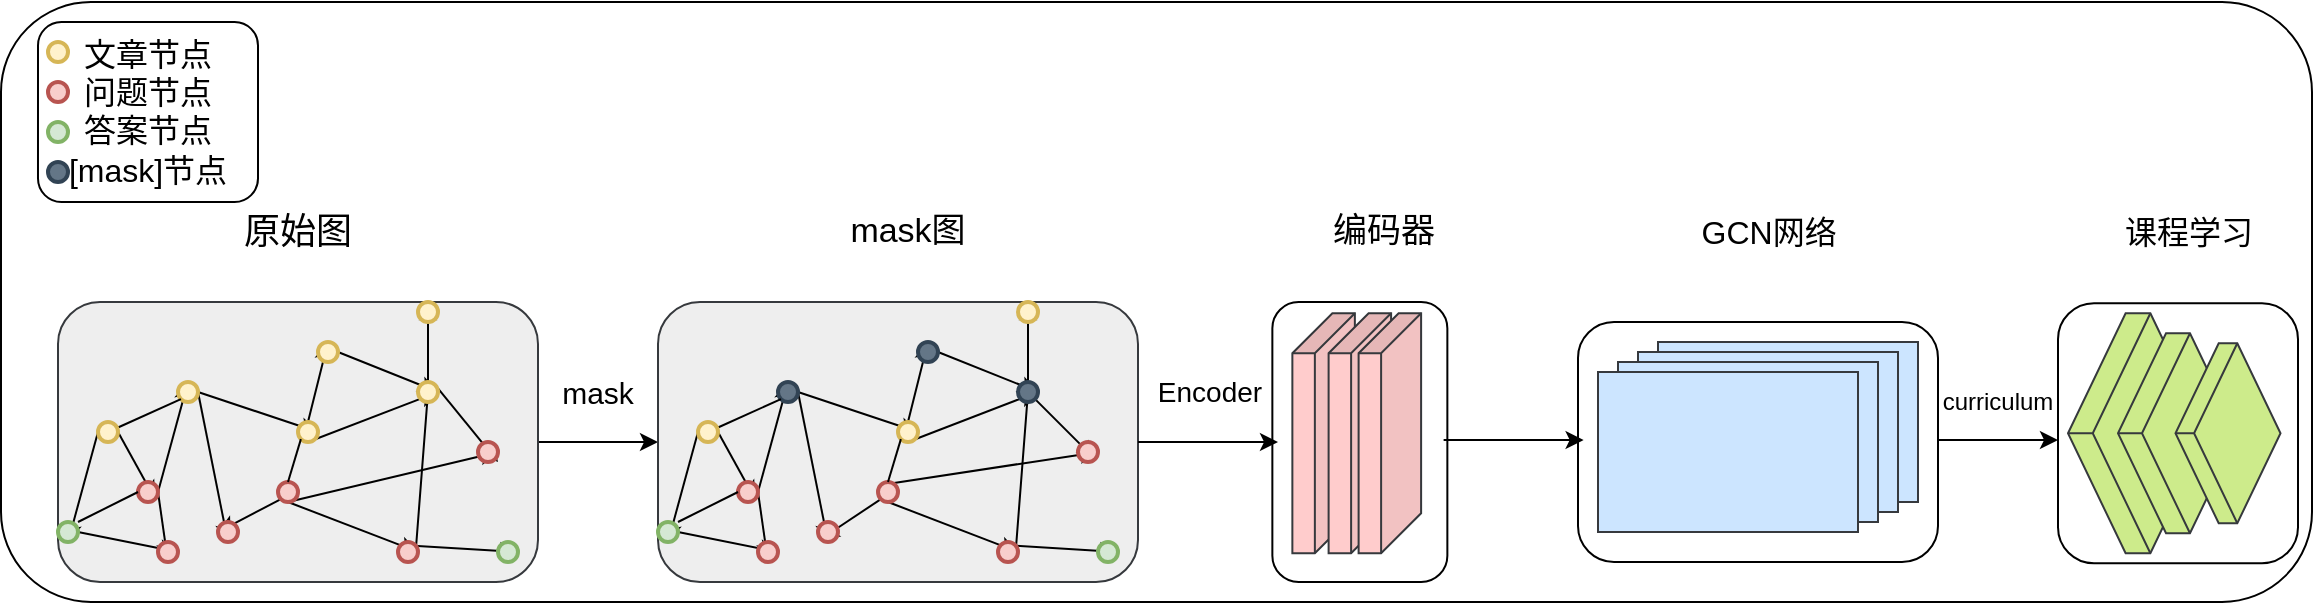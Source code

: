<mxfile version="21.7.5" type="github" pages="2">
  <diagram name="第 1 页" id="wDbDpStmYLckKzjeNHgZ">
    <mxGraphModel dx="3243" dy="1142" grid="1" gridSize="10" guides="1" tooltips="1" connect="1" arrows="0" fold="1" page="1" pageScale="1" pageWidth="1169" pageHeight="1654" math="0" shadow="0">
      <root>
        <mxCell id="0" />
        <mxCell id="1" parent="0" />
        <mxCell id="QLunBVYsiLDQPXoblvPr-1" value="" style="rounded=1;whiteSpace=wrap;html=1;" parent="1" vertex="1">
          <mxGeometry x="-1165.5" y="40" width="1155.5" height="300" as="geometry" />
        </mxCell>
        <mxCell id="9A0n83xCOpQtDjJIcSjp-182" value="" style="rounded=1;whiteSpace=wrap;html=1;" parent="1" vertex="1">
          <mxGeometry x="-137" y="190.63" width="120" height="130" as="geometry" />
        </mxCell>
        <mxCell id="9A0n83xCOpQtDjJIcSjp-173" value="" style="rounded=1;whiteSpace=wrap;html=1;" parent="1" vertex="1">
          <mxGeometry x="-377" y="200" width="180" height="120" as="geometry" />
        </mxCell>
        <mxCell id="9A0n83xCOpQtDjJIcSjp-152" value="" style="rounded=1;whiteSpace=wrap;html=1;" parent="1" vertex="1">
          <mxGeometry x="-529.82" y="190" width="87.5" height="140" as="geometry" />
        </mxCell>
        <mxCell id="9A0n83xCOpQtDjJIcSjp-109" style="edgeStyle=none;rounded=0;orthogonalLoop=1;jettySize=auto;html=1;exitX=1;exitY=0.5;exitDx=0;exitDy=0;entryX=0;entryY=0.5;entryDx=0;entryDy=0;" parent="1" source="9A0n83xCOpQtDjJIcSjp-106" target="9A0n83xCOpQtDjJIcSjp-110" edge="1">
          <mxGeometry relative="1" as="geometry">
            <mxPoint x="-847" y="256" as="targetPoint" />
            <mxPoint x="-887" y="256" as="sourcePoint" />
          </mxGeometry>
        </mxCell>
        <mxCell id="9A0n83xCOpQtDjJIcSjp-106" value="" style="rounded=1;whiteSpace=wrap;html=1;fillColor=#eeeeee;strokeColor=#36393d;" parent="1" vertex="1">
          <mxGeometry x="-1137" y="190" width="240" height="140" as="geometry" />
        </mxCell>
        <mxCell id="9A0n83xCOpQtDjJIcSjp-24" value="&lt;font style=&quot;font-size: 16px;&quot;&gt;文章节点&lt;br&gt;问题节点&lt;br&gt;答案节点&lt;br&gt;[mask]节点&lt;br&gt;&lt;br&gt;&lt;/font&gt;" style="rounded=1;whiteSpace=wrap;html=1;arcSize=13;verticalAlign=top;align=center;" parent="1" vertex="1">
          <mxGeometry x="-1147" y="50" width="110" height="90" as="geometry" />
        </mxCell>
        <mxCell id="9A0n83xCOpQtDjJIcSjp-25" style="edgeStyle=none;rounded=0;orthogonalLoop=1;jettySize=auto;html=1;exitX=1;exitY=0.5;exitDx=0;exitDy=0;exitPerimeter=0;entryX=0.855;entryY=0.855;entryDx=0;entryDy=0;entryPerimeter=0;spacingRight=0;" parent="1" source="9A0n83xCOpQtDjJIcSjp-1" target="9A0n83xCOpQtDjJIcSjp-2" edge="1">
          <mxGeometry relative="1" as="geometry" />
        </mxCell>
        <mxCell id="9A0n83xCOpQtDjJIcSjp-41" style="edgeStyle=none;rounded=0;orthogonalLoop=1;jettySize=auto;html=1;exitX=0;exitY=0.5;exitDx=0;exitDy=0;exitPerimeter=0;entryX=0.5;entryY=1;entryDx=0;entryDy=0;entryPerimeter=0;spacingRight=0;" parent="1" source="9A0n83xCOpQtDjJIcSjp-1" target="9A0n83xCOpQtDjJIcSjp-3" edge="1">
          <mxGeometry relative="1" as="geometry" />
        </mxCell>
        <mxCell id="9A0n83xCOpQtDjJIcSjp-42" style="edgeStyle=none;rounded=0;orthogonalLoop=1;jettySize=auto;html=1;exitX=1;exitY=0.5;exitDx=0;exitDy=0;exitPerimeter=0;entryX=0.5;entryY=1;entryDx=0;entryDy=0;entryPerimeter=0;spacingRight=0;" parent="1" source="9A0n83xCOpQtDjJIcSjp-2" target="9A0n83xCOpQtDjJIcSjp-8" edge="1">
          <mxGeometry relative="1" as="geometry" />
        </mxCell>
        <mxCell id="9A0n83xCOpQtDjJIcSjp-99" style="edgeStyle=none;rounded=0;orthogonalLoop=1;jettySize=auto;html=1;exitX=1;exitY=0.5;exitDx=0;exitDy=0;exitPerimeter=0;entryX=0.5;entryY=0;entryDx=0;entryDy=0;entryPerimeter=0;" parent="1" source="9A0n83xCOpQtDjJIcSjp-2" target="9A0n83xCOpQtDjJIcSjp-4" edge="1">
          <mxGeometry relative="1" as="geometry" />
        </mxCell>
        <mxCell id="9A0n83xCOpQtDjJIcSjp-2" value="" style="strokeWidth=2;html=1;shape=mxgraph.flowchart.start_2;whiteSpace=wrap;spacingRight=0;fillColor=#f8cecc;strokeColor=#b85450;" parent="1" vertex="1">
          <mxGeometry x="-1097" y="280" width="10" height="10" as="geometry" />
        </mxCell>
        <mxCell id="9A0n83xCOpQtDjJIcSjp-31" style="edgeStyle=none;rounded=0;orthogonalLoop=1;jettySize=auto;html=1;exitX=1;exitY=0.5;exitDx=0;exitDy=0;exitPerimeter=0;entryX=1;entryY=0.5;entryDx=0;entryDy=0;entryPerimeter=0;spacingRight=0;" parent="1" source="9A0n83xCOpQtDjJIcSjp-3" target="9A0n83xCOpQtDjJIcSjp-8" edge="1">
          <mxGeometry relative="1" as="geometry" />
        </mxCell>
        <mxCell id="9A0n83xCOpQtDjJIcSjp-3" value="" style="strokeWidth=2;html=1;shape=mxgraph.flowchart.start_2;whiteSpace=wrap;spacingRight=0;fillColor=#d5e8d4;strokeColor=#82b366;" parent="1" vertex="1">
          <mxGeometry x="-1137" y="300" width="10" height="10" as="geometry" />
        </mxCell>
        <mxCell id="9A0n83xCOpQtDjJIcSjp-44" style="edgeStyle=none;rounded=0;orthogonalLoop=1;jettySize=auto;html=1;exitX=1;exitY=0.5;exitDx=0;exitDy=0;exitPerimeter=0;entryX=1;entryY=0.5;entryDx=0;entryDy=0;entryPerimeter=0;" parent="1" source="9A0n83xCOpQtDjJIcSjp-4" target="9A0n83xCOpQtDjJIcSjp-6" edge="1">
          <mxGeometry relative="1" as="geometry" />
        </mxCell>
        <mxCell id="9A0n83xCOpQtDjJIcSjp-101" style="edgeStyle=none;rounded=0;orthogonalLoop=1;jettySize=auto;html=1;exitX=1;exitY=0.5;exitDx=0;exitDy=0;exitPerimeter=0;entryX=0.5;entryY=1;entryDx=0;entryDy=0;entryPerimeter=0;" parent="1" source="9A0n83xCOpQtDjJIcSjp-4" target="9A0n83xCOpQtDjJIcSjp-100" edge="1">
          <mxGeometry relative="1" as="geometry">
            <mxPoint x="-1052" y="305" as="targetPoint" />
          </mxGeometry>
        </mxCell>
        <mxCell id="9A0n83xCOpQtDjJIcSjp-4" value="" style="strokeWidth=2;html=1;shape=mxgraph.flowchart.start_2;whiteSpace=wrap;spacingRight=0;fillColor=#fff2cc;strokeColor=#d6b656;" parent="1" vertex="1">
          <mxGeometry x="-1077" y="230" width="10" height="10" as="geometry" />
        </mxCell>
        <mxCell id="9A0n83xCOpQtDjJIcSjp-51" style="edgeStyle=none;rounded=0;orthogonalLoop=1;jettySize=auto;html=1;exitX=0.5;exitY=1;exitDx=0;exitDy=0;exitPerimeter=0;entryX=1;entryY=0.5;entryDx=0;entryDy=0;entryPerimeter=0;" parent="1" source="9A0n83xCOpQtDjJIcSjp-5" target="9A0n83xCOpQtDjJIcSjp-46" edge="1">
          <mxGeometry relative="1" as="geometry" />
        </mxCell>
        <mxCell id="9A0n83xCOpQtDjJIcSjp-102" style="edgeStyle=none;rounded=0;orthogonalLoop=1;jettySize=auto;html=1;exitX=0.145;exitY=0.855;exitDx=0;exitDy=0;exitPerimeter=0;entryX=0;entryY=0.5;entryDx=0;entryDy=0;entryPerimeter=0;" parent="1" source="9A0n83xCOpQtDjJIcSjp-5" target="9A0n83xCOpQtDjJIcSjp-100" edge="1">
          <mxGeometry relative="1" as="geometry">
            <mxPoint x="-1052" y="310" as="targetPoint" />
          </mxGeometry>
        </mxCell>
        <mxCell id="9A0n83xCOpQtDjJIcSjp-108" style="edgeStyle=none;rounded=0;orthogonalLoop=1;jettySize=auto;html=1;exitX=0.5;exitY=1;exitDx=0;exitDy=0;exitPerimeter=0;" parent="1" source="9A0n83xCOpQtDjJIcSjp-5" edge="1">
          <mxGeometry relative="1" as="geometry">
            <mxPoint x="-917" y="265" as="targetPoint" />
          </mxGeometry>
        </mxCell>
        <mxCell id="9A0n83xCOpQtDjJIcSjp-5" value="" style="strokeWidth=2;html=1;shape=mxgraph.flowchart.start_2;whiteSpace=wrap;fillColor=#f8cecc;strokeColor=#b85450;" parent="1" vertex="1">
          <mxGeometry x="-1027" y="280" width="10" height="10" as="geometry" />
        </mxCell>
        <mxCell id="9A0n83xCOpQtDjJIcSjp-40" style="edgeStyle=none;rounded=0;orthogonalLoop=1;jettySize=auto;html=1;exitX=0.5;exitY=0;exitDx=0;exitDy=0;exitPerimeter=0;entryX=0.5;entryY=0;entryDx=0;entryDy=0;entryPerimeter=0;" parent="1" source="9A0n83xCOpQtDjJIcSjp-6" target="9A0n83xCOpQtDjJIcSjp-7" edge="1">
          <mxGeometry relative="1" as="geometry" />
        </mxCell>
        <mxCell id="9A0n83xCOpQtDjJIcSjp-54" style="edgeStyle=none;rounded=0;orthogonalLoop=1;jettySize=auto;html=1;exitX=0.5;exitY=1;exitDx=0;exitDy=0;exitPerimeter=0;entryX=1;entryY=0.5;entryDx=0;entryDy=0;entryPerimeter=0;" parent="1" source="9A0n83xCOpQtDjJIcSjp-6" target="9A0n83xCOpQtDjJIcSjp-47" edge="1">
          <mxGeometry relative="1" as="geometry" />
        </mxCell>
        <mxCell id="9A0n83xCOpQtDjJIcSjp-6" value="" style="strokeWidth=2;html=1;shape=mxgraph.flowchart.start_2;whiteSpace=wrap;fillColor=#fff2cc;strokeColor=#d6b656;" parent="1" vertex="1">
          <mxGeometry x="-1017" y="250" width="10" height="10" as="geometry" />
        </mxCell>
        <mxCell id="9A0n83xCOpQtDjJIcSjp-52" style="edgeStyle=none;rounded=0;orthogonalLoop=1;jettySize=auto;html=1;exitX=1;exitY=0.5;exitDx=0;exitDy=0;exitPerimeter=0;entryX=1;entryY=0.5;entryDx=0;entryDy=0;entryPerimeter=0;" parent="1" source="9A0n83xCOpQtDjJIcSjp-7" target="9A0n83xCOpQtDjJIcSjp-47" edge="1">
          <mxGeometry relative="1" as="geometry" />
        </mxCell>
        <mxCell id="9A0n83xCOpQtDjJIcSjp-7" value="" style="strokeWidth=2;html=1;shape=mxgraph.flowchart.start_2;whiteSpace=wrap;fillColor=#fff2cc;strokeColor=#d6b656;" parent="1" vertex="1">
          <mxGeometry x="-1007" y="210" width="10" height="10" as="geometry" />
        </mxCell>
        <mxCell id="9A0n83xCOpQtDjJIcSjp-8" value="" style="strokeWidth=2;html=1;shape=mxgraph.flowchart.start_2;whiteSpace=wrap;spacingRight=0;fillColor=#f8cecc;strokeColor=#b85450;" parent="1" vertex="1">
          <mxGeometry x="-1087" y="310" width="10" height="10" as="geometry" />
        </mxCell>
        <mxCell id="9A0n83xCOpQtDjJIcSjp-22" value="" style="endArrow=none;html=1;rounded=0;entryX=0.145;entryY=0.855;entryDx=0;entryDy=0;entryPerimeter=0;spacingRight=0;" parent="1" source="9A0n83xCOpQtDjJIcSjp-1" target="9A0n83xCOpQtDjJIcSjp-4" edge="1">
          <mxGeometry width="50" height="50" relative="1" as="geometry">
            <mxPoint x="-1127" y="260" as="sourcePoint" />
            <mxPoint x="-1077" y="210" as="targetPoint" />
          </mxGeometry>
        </mxCell>
        <mxCell id="9A0n83xCOpQtDjJIcSjp-28" value="" style="endArrow=none;html=1;rounded=0;entryX=0;entryY=0.5;entryDx=0;entryDy=0;entryPerimeter=0;spacingRight=0;" parent="1" target="9A0n83xCOpQtDjJIcSjp-2" edge="1">
          <mxGeometry width="50" height="50" relative="1" as="geometry">
            <mxPoint x="-1127" y="300" as="sourcePoint" />
            <mxPoint x="-1087" y="260" as="targetPoint" />
          </mxGeometry>
        </mxCell>
        <mxCell id="9A0n83xCOpQtDjJIcSjp-29" value="" style="endArrow=none;html=1;rounded=0;entryX=0.145;entryY=0.855;entryDx=0;entryDy=0;entryPerimeter=0;exitX=0.5;exitY=0;exitDx=0;exitDy=0;exitPerimeter=0;" parent="1" source="9A0n83xCOpQtDjJIcSjp-5" target="9A0n83xCOpQtDjJIcSjp-6" edge="1">
          <mxGeometry width="50" height="50" relative="1" as="geometry">
            <mxPoint x="-1083" y="320" as="sourcePoint" />
            <mxPoint x="-1027" y="259" as="targetPoint" />
            <Array as="points">
              <mxPoint x="-1022" y="280" />
            </Array>
          </mxGeometry>
        </mxCell>
        <mxCell id="9A0n83xCOpQtDjJIcSjp-55" style="edgeStyle=none;rounded=0;orthogonalLoop=1;jettySize=auto;html=1;exitX=0.855;exitY=0.855;exitDx=0;exitDy=0;exitPerimeter=0;entryX=0.855;entryY=0.145;entryDx=0;entryDy=0;entryPerimeter=0;" parent="1" source="9A0n83xCOpQtDjJIcSjp-46" target="9A0n83xCOpQtDjJIcSjp-47" edge="1">
          <mxGeometry relative="1" as="geometry">
            <Array as="points">
              <mxPoint x="-952" y="235" />
            </Array>
          </mxGeometry>
        </mxCell>
        <mxCell id="9A0n83xCOpQtDjJIcSjp-64" style="edgeStyle=none;rounded=0;orthogonalLoop=1;jettySize=auto;html=1;exitX=0.145;exitY=0.145;exitDx=0;exitDy=0;exitPerimeter=0;entryX=1;entryY=0.5;entryDx=0;entryDy=0;entryPerimeter=0;" parent="1" source="9A0n83xCOpQtDjJIcSjp-46" target="9A0n83xCOpQtDjJIcSjp-50" edge="1">
          <mxGeometry relative="1" as="geometry" />
        </mxCell>
        <mxCell id="9A0n83xCOpQtDjJIcSjp-46" value="" style="strokeWidth=2;html=1;shape=mxgraph.flowchart.start_2;whiteSpace=wrap;fillColor=#f8cecc;strokeColor=#b85450;" parent="1" vertex="1">
          <mxGeometry x="-967" y="310" width="10" height="10" as="geometry" />
        </mxCell>
        <mxCell id="9A0n83xCOpQtDjJIcSjp-60" style="edgeStyle=none;rounded=0;orthogonalLoop=1;jettySize=auto;html=1;exitX=0.5;exitY=0;exitDx=0;exitDy=0;exitPerimeter=0;entryX=0.5;entryY=0;entryDx=0;entryDy=0;entryPerimeter=0;" parent="1" source="9A0n83xCOpQtDjJIcSjp-47" target="9A0n83xCOpQtDjJIcSjp-48" edge="1">
          <mxGeometry relative="1" as="geometry" />
        </mxCell>
        <mxCell id="9A0n83xCOpQtDjJIcSjp-65" style="edgeStyle=none;rounded=0;orthogonalLoop=1;jettySize=auto;html=1;exitX=0.855;exitY=0.145;exitDx=0;exitDy=0;exitPerimeter=0;" parent="1" source="9A0n83xCOpQtDjJIcSjp-47" edge="1">
          <mxGeometry relative="1" as="geometry">
            <mxPoint x="-917" y="270" as="targetPoint" />
          </mxGeometry>
        </mxCell>
        <mxCell id="9A0n83xCOpQtDjJIcSjp-47" value="" style="strokeWidth=2;html=1;shape=mxgraph.flowchart.start_2;whiteSpace=wrap;fillColor=#fff2cc;strokeColor=#d6b656;" parent="1" vertex="1">
          <mxGeometry x="-957" y="230" width="10" height="10" as="geometry" />
        </mxCell>
        <mxCell id="9A0n83xCOpQtDjJIcSjp-48" value="" style="strokeWidth=2;html=1;shape=mxgraph.flowchart.start_2;whiteSpace=wrap;fillColor=#fff2cc;strokeColor=#d6b656;" parent="1" vertex="1">
          <mxGeometry x="-957" y="190" width="10" height="10" as="geometry" />
        </mxCell>
        <mxCell id="9A0n83xCOpQtDjJIcSjp-49" value="" style="strokeWidth=2;html=1;shape=mxgraph.flowchart.start_2;whiteSpace=wrap;fillColor=#f8cecc;strokeColor=#b85450;" parent="1" vertex="1">
          <mxGeometry x="-927" y="260" width="10" height="10" as="geometry" />
        </mxCell>
        <mxCell id="9A0n83xCOpQtDjJIcSjp-50" value="" style="strokeWidth=2;html=1;shape=mxgraph.flowchart.start_2;whiteSpace=wrap;fillColor=#d5e8d4;strokeColor=#82b366;" parent="1" vertex="1">
          <mxGeometry x="-917" y="310" width="10" height="10" as="geometry" />
        </mxCell>
        <mxCell id="9A0n83xCOpQtDjJIcSjp-1" value="" style="strokeWidth=2;html=1;shape=mxgraph.flowchart.start_2;whiteSpace=wrap;spacingRight=0;fillColor=#fff2cc;strokeColor=#d6b656;" parent="1" vertex="1">
          <mxGeometry x="-1117" y="250" width="10" height="10" as="geometry" />
        </mxCell>
        <mxCell id="9A0n83xCOpQtDjJIcSjp-100" value="" style="strokeWidth=2;html=1;shape=mxgraph.flowchart.start_2;whiteSpace=wrap;spacingRight=0;fillColor=#f8cecc;strokeColor=#b85450;" parent="1" vertex="1">
          <mxGeometry x="-1057" y="300" width="10" height="10" as="geometry" />
        </mxCell>
        <mxCell id="9A0n83xCOpQtDjJIcSjp-103" value="" style="strokeWidth=2;html=1;shape=mxgraph.flowchart.start_2;whiteSpace=wrap;spacingRight=0;fillColor=#f8cecc;strokeColor=#b85450;" parent="1" vertex="1">
          <mxGeometry x="-1142" y="80" width="10" height="10" as="geometry" />
        </mxCell>
        <mxCell id="9A0n83xCOpQtDjJIcSjp-104" value="" style="strokeWidth=2;html=1;shape=mxgraph.flowchart.start_2;whiteSpace=wrap;spacingRight=0;fillColor=#fff2cc;strokeColor=#d6b656;" parent="1" vertex="1">
          <mxGeometry x="-1142" y="60" width="10" height="10" as="geometry" />
        </mxCell>
        <mxCell id="9A0n83xCOpQtDjJIcSjp-105" value="" style="strokeWidth=2;html=1;shape=mxgraph.flowchart.start_2;whiteSpace=wrap;spacingRight=0;fillColor=#d5e8d4;strokeColor=#82b366;" parent="1" vertex="1">
          <mxGeometry x="-1142" y="100" width="10" height="10" as="geometry" />
        </mxCell>
        <mxCell id="9A0n83xCOpQtDjJIcSjp-110" value="" style="rounded=1;whiteSpace=wrap;html=1;fillColor=#eeeeee;strokeColor=#36393d;" parent="1" vertex="1">
          <mxGeometry x="-837" y="190" width="240" height="140" as="geometry" />
        </mxCell>
        <mxCell id="9A0n83xCOpQtDjJIcSjp-111" style="edgeStyle=none;rounded=0;orthogonalLoop=1;jettySize=auto;html=1;exitX=1;exitY=0.5;exitDx=0;exitDy=0;exitPerimeter=0;entryX=0.855;entryY=0.855;entryDx=0;entryDy=0;entryPerimeter=0;spacingRight=0;" parent="1" source="9A0n83xCOpQtDjJIcSjp-143" target="9A0n83xCOpQtDjJIcSjp-115" edge="1">
          <mxGeometry relative="1" as="geometry" />
        </mxCell>
        <mxCell id="9A0n83xCOpQtDjJIcSjp-112" style="edgeStyle=none;rounded=0;orthogonalLoop=1;jettySize=auto;html=1;exitX=0;exitY=0.5;exitDx=0;exitDy=0;exitPerimeter=0;entryX=0.5;entryY=1;entryDx=0;entryDy=0;entryPerimeter=0;spacingRight=0;" parent="1" source="9A0n83xCOpQtDjJIcSjp-143" target="9A0n83xCOpQtDjJIcSjp-117" edge="1">
          <mxGeometry relative="1" as="geometry" />
        </mxCell>
        <mxCell id="9A0n83xCOpQtDjJIcSjp-113" style="edgeStyle=none;rounded=0;orthogonalLoop=1;jettySize=auto;html=1;exitX=1;exitY=0.5;exitDx=0;exitDy=0;exitPerimeter=0;entryX=0.5;entryY=1;entryDx=0;entryDy=0;entryPerimeter=0;spacingRight=0;" parent="1" source="9A0n83xCOpQtDjJIcSjp-115" target="9A0n83xCOpQtDjJIcSjp-130" edge="1">
          <mxGeometry relative="1" as="geometry" />
        </mxCell>
        <mxCell id="9A0n83xCOpQtDjJIcSjp-114" style="edgeStyle=none;rounded=0;orthogonalLoop=1;jettySize=auto;html=1;exitX=1;exitY=0.5;exitDx=0;exitDy=0;exitPerimeter=0;entryX=0.5;entryY=0;entryDx=0;entryDy=0;entryPerimeter=0;" parent="1" source="9A0n83xCOpQtDjJIcSjp-115" target="9A0n83xCOpQtDjJIcSjp-120" edge="1">
          <mxGeometry relative="1" as="geometry" />
        </mxCell>
        <mxCell id="9A0n83xCOpQtDjJIcSjp-115" value="" style="strokeWidth=2;html=1;shape=mxgraph.flowchart.start_2;whiteSpace=wrap;spacingRight=0;fillColor=#f8cecc;strokeColor=#b85450;" parent="1" vertex="1">
          <mxGeometry x="-797" y="280" width="10" height="10" as="geometry" />
        </mxCell>
        <mxCell id="9A0n83xCOpQtDjJIcSjp-116" style="edgeStyle=none;rounded=0;orthogonalLoop=1;jettySize=auto;html=1;exitX=1;exitY=0.5;exitDx=0;exitDy=0;exitPerimeter=0;entryX=1;entryY=0.5;entryDx=0;entryDy=0;entryPerimeter=0;spacingRight=0;" parent="1" source="9A0n83xCOpQtDjJIcSjp-117" target="9A0n83xCOpQtDjJIcSjp-130" edge="1">
          <mxGeometry relative="1" as="geometry" />
        </mxCell>
        <mxCell id="9A0n83xCOpQtDjJIcSjp-117" value="" style="strokeWidth=2;html=1;shape=mxgraph.flowchart.start_2;whiteSpace=wrap;spacingRight=0;fillColor=#d5e8d4;strokeColor=#82b366;" parent="1" vertex="1">
          <mxGeometry x="-837" y="300" width="10" height="10" as="geometry" />
        </mxCell>
        <mxCell id="9A0n83xCOpQtDjJIcSjp-118" style="edgeStyle=none;rounded=0;orthogonalLoop=1;jettySize=auto;html=1;exitX=1;exitY=0.5;exitDx=0;exitDy=0;exitPerimeter=0;entryX=1;entryY=0.5;entryDx=0;entryDy=0;entryPerimeter=0;" parent="1" source="9A0n83xCOpQtDjJIcSjp-120" target="9A0n83xCOpQtDjJIcSjp-127" edge="1">
          <mxGeometry relative="1" as="geometry" />
        </mxCell>
        <mxCell id="9A0n83xCOpQtDjJIcSjp-119" style="edgeStyle=none;rounded=0;orthogonalLoop=1;jettySize=auto;html=1;exitX=1;exitY=0.5;exitDx=0;exitDy=0;exitPerimeter=0;entryX=0.5;entryY=1;entryDx=0;entryDy=0;entryPerimeter=0;" parent="1" source="9A0n83xCOpQtDjJIcSjp-120" target="9A0n83xCOpQtDjJIcSjp-144" edge="1">
          <mxGeometry relative="1" as="geometry" />
        </mxCell>
        <mxCell id="9A0n83xCOpQtDjJIcSjp-120" value="" style="strokeWidth=2;html=1;shape=mxgraph.flowchart.start_2;whiteSpace=wrap;spacingRight=0;fillColor=#647687;strokeColor=#314354;fontColor=#ffffff;" parent="1" vertex="1">
          <mxGeometry x="-777" y="230" width="10" height="10" as="geometry" />
        </mxCell>
        <mxCell id="9A0n83xCOpQtDjJIcSjp-121" style="edgeStyle=none;rounded=0;orthogonalLoop=1;jettySize=auto;html=1;exitX=0.5;exitY=1;exitDx=0;exitDy=0;exitPerimeter=0;entryX=1;entryY=0.5;entryDx=0;entryDy=0;entryPerimeter=0;" parent="1" source="9A0n83xCOpQtDjJIcSjp-124" target="9A0n83xCOpQtDjJIcSjp-136" edge="1">
          <mxGeometry relative="1" as="geometry" />
        </mxCell>
        <mxCell id="9A0n83xCOpQtDjJIcSjp-122" style="edgeStyle=none;rounded=0;orthogonalLoop=1;jettySize=auto;html=1;exitX=0.145;exitY=0.855;exitDx=0;exitDy=0;exitPerimeter=0;entryX=0.145;entryY=0.855;entryDx=0;entryDy=0;entryPerimeter=0;" parent="1" source="9A0n83xCOpQtDjJIcSjp-124" target="9A0n83xCOpQtDjJIcSjp-144" edge="1">
          <mxGeometry relative="1" as="geometry" />
        </mxCell>
        <mxCell id="9A0n83xCOpQtDjJIcSjp-148" style="edgeStyle=none;rounded=0;orthogonalLoop=1;jettySize=auto;html=1;exitX=0.145;exitY=0.145;exitDx=0;exitDy=0;exitPerimeter=0;entryX=1;entryY=0.5;entryDx=0;entryDy=0;entryPerimeter=0;" parent="1" source="9A0n83xCOpQtDjJIcSjp-124" target="9A0n83xCOpQtDjJIcSjp-141" edge="1">
          <mxGeometry relative="1" as="geometry" />
        </mxCell>
        <mxCell id="9A0n83xCOpQtDjJIcSjp-124" value="" style="strokeWidth=2;html=1;shape=mxgraph.flowchart.start_2;whiteSpace=wrap;fillColor=#f8cecc;strokeColor=#b85450;" parent="1" vertex="1">
          <mxGeometry x="-727" y="280" width="10" height="10" as="geometry" />
        </mxCell>
        <mxCell id="9A0n83xCOpQtDjJIcSjp-125" style="edgeStyle=none;rounded=0;orthogonalLoop=1;jettySize=auto;html=1;exitX=0.5;exitY=0;exitDx=0;exitDy=0;exitPerimeter=0;entryX=0.5;entryY=0;entryDx=0;entryDy=0;entryPerimeter=0;" parent="1" source="9A0n83xCOpQtDjJIcSjp-127" target="9A0n83xCOpQtDjJIcSjp-129" edge="1">
          <mxGeometry relative="1" as="geometry" />
        </mxCell>
        <mxCell id="9A0n83xCOpQtDjJIcSjp-126" style="edgeStyle=none;rounded=0;orthogonalLoop=1;jettySize=auto;html=1;exitX=0.5;exitY=1;exitDx=0;exitDy=0;exitPerimeter=0;entryX=1;entryY=0.5;entryDx=0;entryDy=0;entryPerimeter=0;" parent="1" source="9A0n83xCOpQtDjJIcSjp-127" target="9A0n83xCOpQtDjJIcSjp-139" edge="1">
          <mxGeometry relative="1" as="geometry" />
        </mxCell>
        <mxCell id="9A0n83xCOpQtDjJIcSjp-127" value="" style="strokeWidth=2;html=1;shape=mxgraph.flowchart.start_2;whiteSpace=wrap;fillColor=#fff2cc;strokeColor=#d6b656;" parent="1" vertex="1">
          <mxGeometry x="-717" y="250" width="10" height="10" as="geometry" />
        </mxCell>
        <mxCell id="9A0n83xCOpQtDjJIcSjp-128" style="edgeStyle=none;rounded=0;orthogonalLoop=1;jettySize=auto;html=1;exitX=1;exitY=0.5;exitDx=0;exitDy=0;exitPerimeter=0;entryX=1;entryY=0.5;entryDx=0;entryDy=0;entryPerimeter=0;" parent="1" source="9A0n83xCOpQtDjJIcSjp-129" target="9A0n83xCOpQtDjJIcSjp-139" edge="1">
          <mxGeometry relative="1" as="geometry" />
        </mxCell>
        <mxCell id="9A0n83xCOpQtDjJIcSjp-129" value="" style="strokeWidth=2;html=1;shape=mxgraph.flowchart.start_2;whiteSpace=wrap;fillColor=#647687;strokeColor=#314354;fontColor=#ffffff;" parent="1" vertex="1">
          <mxGeometry x="-707" y="210" width="10" height="10" as="geometry" />
        </mxCell>
        <mxCell id="9A0n83xCOpQtDjJIcSjp-130" value="" style="strokeWidth=2;html=1;shape=mxgraph.flowchart.start_2;whiteSpace=wrap;spacingRight=0;fillColor=#f8cecc;strokeColor=#b85450;" parent="1" vertex="1">
          <mxGeometry x="-787" y="310" width="10" height="10" as="geometry" />
        </mxCell>
        <mxCell id="9A0n83xCOpQtDjJIcSjp-131" value="" style="endArrow=none;html=1;rounded=0;entryX=0.145;entryY=0.855;entryDx=0;entryDy=0;entryPerimeter=0;spacingRight=0;" parent="1" source="9A0n83xCOpQtDjJIcSjp-143" target="9A0n83xCOpQtDjJIcSjp-120" edge="1">
          <mxGeometry width="50" height="50" relative="1" as="geometry">
            <mxPoint x="-827" y="260" as="sourcePoint" />
            <mxPoint x="-777" y="210" as="targetPoint" />
          </mxGeometry>
        </mxCell>
        <mxCell id="9A0n83xCOpQtDjJIcSjp-132" value="" style="endArrow=none;html=1;rounded=0;entryX=0;entryY=0.5;entryDx=0;entryDy=0;entryPerimeter=0;spacingRight=0;" parent="1" target="9A0n83xCOpQtDjJIcSjp-115" edge="1">
          <mxGeometry width="50" height="50" relative="1" as="geometry">
            <mxPoint x="-827" y="300" as="sourcePoint" />
            <mxPoint x="-787" y="260" as="targetPoint" />
          </mxGeometry>
        </mxCell>
        <mxCell id="9A0n83xCOpQtDjJIcSjp-133" value="" style="endArrow=none;html=1;rounded=0;entryX=0.145;entryY=0.855;entryDx=0;entryDy=0;entryPerimeter=0;exitX=0.5;exitY=0;exitDx=0;exitDy=0;exitPerimeter=0;" parent="1" source="9A0n83xCOpQtDjJIcSjp-124" target="9A0n83xCOpQtDjJIcSjp-127" edge="1">
          <mxGeometry width="50" height="50" relative="1" as="geometry">
            <mxPoint x="-783" y="320" as="sourcePoint" />
            <mxPoint x="-727" y="259" as="targetPoint" />
            <Array as="points">
              <mxPoint x="-722" y="280" />
            </Array>
          </mxGeometry>
        </mxCell>
        <mxCell id="9A0n83xCOpQtDjJIcSjp-134" style="edgeStyle=none;rounded=0;orthogonalLoop=1;jettySize=auto;html=1;exitX=0.855;exitY=0.855;exitDx=0;exitDy=0;exitPerimeter=0;entryX=0.855;entryY=0.145;entryDx=0;entryDy=0;entryPerimeter=0;" parent="1" source="9A0n83xCOpQtDjJIcSjp-136" target="9A0n83xCOpQtDjJIcSjp-139" edge="1">
          <mxGeometry relative="1" as="geometry">
            <Array as="points">
              <mxPoint x="-652" y="235" />
            </Array>
          </mxGeometry>
        </mxCell>
        <mxCell id="9A0n83xCOpQtDjJIcSjp-135" style="edgeStyle=none;rounded=0;orthogonalLoop=1;jettySize=auto;html=1;exitX=0.145;exitY=0.145;exitDx=0;exitDy=0;exitPerimeter=0;entryX=1;entryY=0.5;entryDx=0;entryDy=0;entryPerimeter=0;" parent="1" source="9A0n83xCOpQtDjJIcSjp-136" target="9A0n83xCOpQtDjJIcSjp-142" edge="1">
          <mxGeometry relative="1" as="geometry" />
        </mxCell>
        <mxCell id="9A0n83xCOpQtDjJIcSjp-136" value="" style="strokeWidth=2;html=1;shape=mxgraph.flowchart.start_2;whiteSpace=wrap;fillColor=#f8cecc;strokeColor=#b85450;" parent="1" vertex="1">
          <mxGeometry x="-667" y="310" width="10" height="10" as="geometry" />
        </mxCell>
        <mxCell id="9A0n83xCOpQtDjJIcSjp-137" style="edgeStyle=none;rounded=0;orthogonalLoop=1;jettySize=auto;html=1;exitX=0.5;exitY=0;exitDx=0;exitDy=0;exitPerimeter=0;entryX=0.5;entryY=0;entryDx=0;entryDy=0;entryPerimeter=0;" parent="1" source="9A0n83xCOpQtDjJIcSjp-139" target="9A0n83xCOpQtDjJIcSjp-140" edge="1">
          <mxGeometry relative="1" as="geometry" />
        </mxCell>
        <mxCell id="9A0n83xCOpQtDjJIcSjp-147" style="edgeStyle=none;rounded=0;orthogonalLoop=1;jettySize=auto;html=1;exitX=0.855;exitY=0.855;exitDx=0;exitDy=0;exitPerimeter=0;entryX=0.855;entryY=0.855;entryDx=0;entryDy=0;entryPerimeter=0;" parent="1" source="9A0n83xCOpQtDjJIcSjp-139" target="9A0n83xCOpQtDjJIcSjp-141" edge="1">
          <mxGeometry relative="1" as="geometry" />
        </mxCell>
        <mxCell id="9A0n83xCOpQtDjJIcSjp-139" value="" style="strokeWidth=2;html=1;shape=mxgraph.flowchart.start_2;whiteSpace=wrap;fillColor=#647687;strokeColor=#314354;fontColor=#ffffff;" parent="1" vertex="1">
          <mxGeometry x="-657" y="230" width="10" height="10" as="geometry" />
        </mxCell>
        <mxCell id="9A0n83xCOpQtDjJIcSjp-140" value="" style="strokeWidth=2;html=1;shape=mxgraph.flowchart.start_2;whiteSpace=wrap;fillColor=#fff2cc;strokeColor=#d6b656;" parent="1" vertex="1">
          <mxGeometry x="-657" y="190" width="10" height="10" as="geometry" />
        </mxCell>
        <mxCell id="9A0n83xCOpQtDjJIcSjp-141" value="" style="strokeWidth=2;html=1;shape=mxgraph.flowchart.start_2;whiteSpace=wrap;fillColor=#f8cecc;strokeColor=#b85450;" parent="1" vertex="1">
          <mxGeometry x="-627" y="260" width="10" height="10" as="geometry" />
        </mxCell>
        <mxCell id="9A0n83xCOpQtDjJIcSjp-142" value="" style="strokeWidth=2;html=1;shape=mxgraph.flowchart.start_2;whiteSpace=wrap;fillColor=#d5e8d4;strokeColor=#82b366;" parent="1" vertex="1">
          <mxGeometry x="-617" y="310" width="10" height="10" as="geometry" />
        </mxCell>
        <mxCell id="9A0n83xCOpQtDjJIcSjp-143" value="" style="strokeWidth=2;html=1;shape=mxgraph.flowchart.start_2;whiteSpace=wrap;spacingRight=0;fillColor=#fff2cc;strokeColor=#d6b656;" parent="1" vertex="1">
          <mxGeometry x="-817" y="250" width="10" height="10" as="geometry" />
        </mxCell>
        <mxCell id="9A0n83xCOpQtDjJIcSjp-144" value="" style="strokeWidth=2;html=1;shape=mxgraph.flowchart.start_2;whiteSpace=wrap;spacingRight=0;fillColor=#f8cecc;strokeColor=#b85450;" parent="1" vertex="1">
          <mxGeometry x="-757" y="300" width="10" height="10" as="geometry" />
        </mxCell>
        <mxCell id="9A0n83xCOpQtDjJIcSjp-145" value="" style="strokeWidth=2;html=1;shape=mxgraph.flowchart.start_2;whiteSpace=wrap;spacingRight=0;fillColor=#647687;strokeColor=#314354;fontColor=#ffffff;" parent="1" vertex="1">
          <mxGeometry x="-1142" y="120" width="10" height="10" as="geometry" />
        </mxCell>
        <mxCell id="9A0n83xCOpQtDjJIcSjp-146" style="edgeStyle=none;rounded=0;orthogonalLoop=1;jettySize=auto;html=1;exitX=1;exitY=0.5;exitDx=0;exitDy=0;" parent="1" source="9A0n83xCOpQtDjJIcSjp-110" edge="1">
          <mxGeometry relative="1" as="geometry">
            <mxPoint x="-527" y="260" as="targetPoint" />
            <mxPoint x="-587" y="254.23" as="sourcePoint" />
          </mxGeometry>
        </mxCell>
        <mxCell id="9A0n83xCOpQtDjJIcSjp-149" value="" style="shape=cube;whiteSpace=wrap;html=1;boundedLbl=1;backgroundOutline=1;darkOpacity=0.05;darkOpacity2=0.1;rotation=90;fillColor=#ffcccc;strokeColor=#36393d;" parent="1" vertex="1">
          <mxGeometry x="-564.19" y="240" width="120" height="31.25" as="geometry" />
        </mxCell>
        <mxCell id="9A0n83xCOpQtDjJIcSjp-150" value="" style="shape=cube;whiteSpace=wrap;html=1;boundedLbl=1;backgroundOutline=1;darkOpacity=0.05;darkOpacity2=0.1;rotation=90;fillColor=#ffcccc;strokeColor=#36393d;" parent="1" vertex="1">
          <mxGeometry x="-546.07" y="240" width="120" height="31.25" as="geometry" />
        </mxCell>
        <mxCell id="9A0n83xCOpQtDjJIcSjp-151" value="" style="shape=cube;whiteSpace=wrap;html=1;boundedLbl=1;backgroundOutline=1;darkOpacity=0.05;darkOpacity2=0.1;rotation=90;fillColor=#ffcccc;strokeColor=#36393d;" parent="1" vertex="1">
          <mxGeometry x="-531.07" y="240" width="120" height="31.25" as="geometry" />
        </mxCell>
        <mxCell id="9A0n83xCOpQtDjJIcSjp-153" value="mask" style="text;strokeColor=none;align=center;fillColor=none;html=1;verticalAlign=middle;whiteSpace=wrap;rounded=0;fontSize=15;" parent="1" vertex="1">
          <mxGeometry x="-897" y="220" width="60" height="30" as="geometry" />
        </mxCell>
        <mxCell id="9A0n83xCOpQtDjJIcSjp-156" value="Encoder" style="text;strokeColor=none;align=center;fillColor=none;html=1;verticalAlign=middle;whiteSpace=wrap;rounded=0;fontSize=14;" parent="1" vertex="1">
          <mxGeometry x="-591.38" y="220" width="60" height="30" as="geometry" />
        </mxCell>
        <mxCell id="9A0n83xCOpQtDjJIcSjp-157" value="原始图" style="text;strokeColor=none;align=center;fillColor=none;html=1;verticalAlign=middle;whiteSpace=wrap;rounded=0;fontSize=18;" parent="1" vertex="1">
          <mxGeometry x="-1047" y="140" width="60" height="30" as="geometry" />
        </mxCell>
        <mxCell id="9A0n83xCOpQtDjJIcSjp-158" value="mask图" style="text;strokeColor=none;align=center;fillColor=none;html=1;verticalAlign=middle;whiteSpace=wrap;rounded=0;fontSize=17;" parent="1" vertex="1">
          <mxGeometry x="-742" y="140" width="60" height="30" as="geometry" />
        </mxCell>
        <mxCell id="9A0n83xCOpQtDjJIcSjp-159" value="编码器" style="text;strokeColor=none;align=center;fillColor=none;html=1;verticalAlign=middle;whiteSpace=wrap;rounded=0;fontSize=17;" parent="1" vertex="1">
          <mxGeometry x="-503.88" y="140" width="60" height="30" as="geometry" />
        </mxCell>
        <mxCell id="9A0n83xCOpQtDjJIcSjp-166" value="" style="verticalLabelPosition=bottom;verticalAlign=top;html=1;shape=mxgraph.basic.rect;fillColor2=none;strokeWidth=1;size=20;indent=5;fillColor=#cce5ff;strokeColor=#36393d;" parent="1" vertex="1">
          <mxGeometry x="-337" y="210" width="130" height="80" as="geometry" />
        </mxCell>
        <mxCell id="9A0n83xCOpQtDjJIcSjp-167" value="" style="verticalLabelPosition=bottom;verticalAlign=top;html=1;shape=mxgraph.basic.rect;fillColor2=none;strokeWidth=1;size=20;indent=5;fillColor=#cce5ff;strokeColor=#36393d;" parent="1" vertex="1">
          <mxGeometry x="-347" y="215" width="130" height="80" as="geometry" />
        </mxCell>
        <mxCell id="9A0n83xCOpQtDjJIcSjp-168" value="" style="verticalLabelPosition=bottom;verticalAlign=top;html=1;shape=mxgraph.basic.rect;fillColor2=none;strokeWidth=1;size=20;indent=5;fillColor=#cce5ff;strokeColor=#36393d;" parent="1" vertex="1">
          <mxGeometry x="-357" y="220" width="130" height="80" as="geometry" />
        </mxCell>
        <mxCell id="9A0n83xCOpQtDjJIcSjp-169" value="" style="verticalLabelPosition=bottom;verticalAlign=top;html=1;shape=mxgraph.basic.rect;fillColor2=none;strokeWidth=1;size=20;indent=5;fillColor=#cce5ff;strokeColor=#36393d;" parent="1" vertex="1">
          <mxGeometry x="-367" y="225" width="130" height="80" as="geometry" />
        </mxCell>
        <mxCell id="9A0n83xCOpQtDjJIcSjp-174" style="edgeStyle=none;rounded=0;orthogonalLoop=1;jettySize=auto;html=1;exitX=1;exitY=0.5;exitDx=0;exitDy=0;" parent="1" edge="1">
          <mxGeometry relative="1" as="geometry">
            <mxPoint x="-374.19" y="259" as="targetPoint" />
            <mxPoint x="-444.19" y="259" as="sourcePoint" />
          </mxGeometry>
        </mxCell>
        <mxCell id="9A0n83xCOpQtDjJIcSjp-177" value="&lt;span style=&quot;white-space: pre; font-size: 16px;&quot;&gt;&#x9;&lt;/span&gt;&lt;span style=&quot;white-space: pre; font-size: 16px;&quot;&gt;&#x9;&lt;/span&gt;GCN网络" style="text;strokeColor=none;align=center;fillColor=none;html=1;verticalAlign=middle;whiteSpace=wrap;rounded=0;fontSize=16;" parent="1" vertex="1">
          <mxGeometry x="-397" y="140" width="160" height="30" as="geometry" />
        </mxCell>
        <mxCell id="9A0n83xCOpQtDjJIcSjp-178" value="" style="html=1;whiteSpace=wrap;shape=isoCube2;backgroundOutline=1;isoAngle=15;rotation=90;fillColor=#cdeb8b;strokeColor=#36393d;" parent="1" vertex="1">
          <mxGeometry x="-157" y="220.63" width="120" height="70" as="geometry" />
        </mxCell>
        <mxCell id="9A0n83xCOpQtDjJIcSjp-179" value="" style="html=1;whiteSpace=wrap;shape=isoCube2;backgroundOutline=1;isoAngle=15;rotation=90;fillColor=#cdeb8b;strokeColor=#36393d;" parent="1" vertex="1">
          <mxGeometry x="-127" y="225.63" width="100" height="60" as="geometry" />
        </mxCell>
        <mxCell id="9A0n83xCOpQtDjJIcSjp-180" value="" style="html=1;whiteSpace=wrap;shape=isoCube2;backgroundOutline=1;isoAngle=15;rotation=90;fillColor=#cdeb8b;strokeColor=#36393d;" parent="1" vertex="1">
          <mxGeometry x="-97" y="229.38" width="90" height="52.5" as="geometry" />
        </mxCell>
        <mxCell id="9A0n83xCOpQtDjJIcSjp-181" style="edgeStyle=none;rounded=0;orthogonalLoop=1;jettySize=auto;html=1;exitX=1;exitY=0.5;exitDx=0;exitDy=0;entryX=0;entryY=0.5;entryDx=0;entryDy=0;" parent="1" edge="1">
          <mxGeometry relative="1" as="geometry">
            <mxPoint x="-137" y="259" as="targetPoint" />
            <mxPoint x="-197" y="259" as="sourcePoint" />
          </mxGeometry>
        </mxCell>
        <mxCell id="9A0n83xCOpQtDjJIcSjp-186" value="&lt;span style=&quot;white-space: pre; font-size: 16px;&quot;&gt;&#x9;&lt;/span&gt;&lt;span style=&quot;white-space: pre; font-size: 16px;&quot;&gt;&#x9;&lt;/span&gt;课程学习" style="text;strokeColor=none;align=center;fillColor=none;html=1;verticalAlign=middle;whiteSpace=wrap;rounded=0;fontSize=16;" parent="1" vertex="1">
          <mxGeometry x="-187" y="140" width="160" height="30" as="geometry" />
        </mxCell>
        <mxCell id="9A0n83xCOpQtDjJIcSjp-188" value="curriculum" style="text;strokeColor=none;align=center;fillColor=none;html=1;verticalAlign=middle;whiteSpace=wrap;rounded=0;fontSize=12;" parent="1" vertex="1">
          <mxGeometry x="-187" y="230" width="40" height="20" as="geometry" />
        </mxCell>
      </root>
    </mxGraphModel>
  </diagram>
  <diagram id="BH3NkKsrOJEIVjzb_oJo" name="第 2 页">
    <mxGraphModel dx="3243" dy="1142" grid="1" gridSize="10" guides="1" tooltips="1" connect="1" arrows="1" fold="1" page="1" pageScale="1" pageWidth="1169" pageHeight="1654" math="0" shadow="0">
      <root>
        <mxCell id="0" />
        <mxCell id="1" parent="0" />
        <mxCell id="_Yr_rKiyzbI4_2phI92C-1" value="" style="rounded=1;whiteSpace=wrap;html=1;" parent="1" vertex="1">
          <mxGeometry x="-884" y="230" width="670" height="640" as="geometry" />
        </mxCell>
        <mxCell id="GQ5x7JdcoZFhwJhM-Urt-1" value="" style="rounded=0;whiteSpace=wrap;html=1;" parent="1" vertex="1">
          <mxGeometry x="-570" y="670" width="130" height="60" as="geometry" />
        </mxCell>
        <mxCell id="GQ5x7JdcoZFhwJhM-Urt-2" value="" style="rounded=0;whiteSpace=wrap;html=1;" parent="1" vertex="1">
          <mxGeometry x="-737" y="670" width="120" height="60" as="geometry" />
        </mxCell>
        <mxCell id="GQ5x7JdcoZFhwJhM-Urt-3" value="" style="rounded=1;whiteSpace=wrap;html=1;" parent="1" vertex="1">
          <mxGeometry x="-719" y="530" width="120" height="90" as="geometry" />
        </mxCell>
        <mxCell id="GQ5x7JdcoZFhwJhM-Urt-7" value="" style="strokeWidth=2;html=1;shape=mxgraph.flowchart.multi-document;whiteSpace=wrap;" parent="1" vertex="1">
          <mxGeometry x="-709" y="280" width="87" height="70" as="geometry" />
        </mxCell>
        <mxCell id="GQ5x7JdcoZFhwJhM-Urt-17" value="&lt;div style=&quot;font-size: 16px;&quot;&gt;Original&amp;nbsp;&lt;/div&gt;&lt;div style=&quot;font-size: 16px;&quot;&gt;Dataset&lt;/div&gt;" style="text;strokeColor=none;align=center;fillColor=none;html=1;verticalAlign=middle;whiteSpace=wrap;rounded=0;fontSize=16;" parent="1" vertex="1">
          <mxGeometry x="-750.5" y="240" width="170" height="30" as="geometry" />
        </mxCell>
        <mxCell id="GQ5x7JdcoZFhwJhM-Urt-18" value="Original&#xa;Graph" style="text;whiteSpace=wrap;fontSize=16;" parent="1" vertex="1">
          <mxGeometry x="-584" y="420" width="70" height="40" as="geometry" />
        </mxCell>
        <mxCell id="GQ5x7JdcoZFhwJhM-Urt-19" value="&lt;font style=&quot;font-size: 12px;&quot;&gt;文章、问题、答案&lt;br style=&quot;&quot;&gt;转化为图中的节点&lt;/font&gt;" style="text;whiteSpace=wrap;html=1;fontSize=14;" parent="1" vertex="1">
          <mxGeometry x="-671.75" y="350" width="245.5" height="45" as="geometry" />
        </mxCell>
        <mxCell id="GQ5x7JdcoZFhwJhM-Urt-20" value="" style="endArrow=classic;html=1;rounded=0;entryX=0.333;entryY=-0.033;entryDx=0;entryDy=0;entryPerimeter=0;" parent="1" edge="1" target="GQ5x7JdcoZFhwJhM-Urt-3">
          <mxGeometry width="50" height="50" relative="1" as="geometry">
            <mxPoint x="-680.5" y="480" as="sourcePoint" />
            <mxPoint x="-680.5" y="520" as="targetPoint" />
          </mxGeometry>
        </mxCell>
        <mxCell id="GQ5x7JdcoZFhwJhM-Urt-21" style="edgeStyle=none;rounded=0;orthogonalLoop=1;jettySize=auto;html=1;exitX=1;exitY=0.5;exitDx=0;exitDy=0;exitPerimeter=0;entryX=0.855;entryY=0.855;entryDx=0;entryDy=0;entryPerimeter=0;spacingRight=0;" parent="1" source="GQ5x7JdcoZFhwJhM-Urt-29" target="GQ5x7JdcoZFhwJhM-Urt-25" edge="1">
          <mxGeometry relative="1" as="geometry" />
        </mxCell>
        <mxCell id="GQ5x7JdcoZFhwJhM-Urt-22" style="edgeStyle=none;rounded=0;orthogonalLoop=1;jettySize=auto;html=1;exitX=0;exitY=0.5;exitDx=0;exitDy=0;exitPerimeter=0;entryX=0.5;entryY=1;entryDx=0;entryDy=0;entryPerimeter=0;spacingRight=0;" parent="1" source="GQ5x7JdcoZFhwJhM-Urt-29" target="GQ5x7JdcoZFhwJhM-Urt-26" edge="1">
          <mxGeometry relative="1" as="geometry" />
        </mxCell>
        <mxCell id="GQ5x7JdcoZFhwJhM-Urt-23" style="edgeStyle=none;rounded=0;orthogonalLoop=1;jettySize=auto;html=1;exitX=1;exitY=0.5;exitDx=0;exitDy=0;exitPerimeter=0;entryX=0.5;entryY=0;entryDx=0;entryDy=0;entryPerimeter=0;" parent="1" source="GQ5x7JdcoZFhwJhM-Urt-25" target="GQ5x7JdcoZFhwJhM-Urt-27" edge="1">
          <mxGeometry relative="1" as="geometry" />
        </mxCell>
        <mxCell id="GQ5x7JdcoZFhwJhM-Urt-24" style="edgeStyle=none;rounded=0;orthogonalLoop=1;jettySize=auto;html=1;exitX=0;exitY=0.5;exitDx=0;exitDy=0;exitPerimeter=0;entryX=0;entryY=0.5;entryDx=0;entryDy=0;entryPerimeter=0;" parent="1" source="GQ5x7JdcoZFhwJhM-Urt-25" target="GQ5x7JdcoZFhwJhM-Urt-26" edge="1">
          <mxGeometry relative="1" as="geometry" />
        </mxCell>
        <mxCell id="GQ5x7JdcoZFhwJhM-Urt-25" value="" style="strokeWidth=2;html=1;shape=mxgraph.flowchart.start_2;whiteSpace=wrap;spacingRight=0;fillColor=#f8cecc;strokeColor=#b85450;" parent="1" vertex="1">
          <mxGeometry x="-639" y="605" width="10" height="10" as="geometry" />
        </mxCell>
        <mxCell id="GQ5x7JdcoZFhwJhM-Urt-26" value="" style="strokeWidth=2;html=1;shape=mxgraph.flowchart.start_2;whiteSpace=wrap;spacingRight=0;fillColor=#d5e8d4;strokeColor=#82b366;" parent="1" vertex="1">
          <mxGeometry x="-685" y="595" width="10" height="10" as="geometry" />
        </mxCell>
        <mxCell id="GQ5x7JdcoZFhwJhM-Urt-27" value="" style="strokeWidth=2;html=1;shape=mxgraph.flowchart.start_2;whiteSpace=wrap;spacingRight=0;fillColor=#647687;strokeColor=#314354;fontColor=#ffffff;" parent="1" vertex="1">
          <mxGeometry x="-639" y="550" width="10" height="10" as="geometry" />
        </mxCell>
        <mxCell id="GQ5x7JdcoZFhwJhM-Urt-28" value="" style="endArrow=none;html=1;rounded=0;entryX=0.145;entryY=0.855;entryDx=0;entryDy=0;entryPerimeter=0;spacingRight=0;" parent="1" source="GQ5x7JdcoZFhwJhM-Urt-29" target="GQ5x7JdcoZFhwJhM-Urt-27" edge="1">
          <mxGeometry width="50" height="50" relative="1" as="geometry">
            <mxPoint x="-695" y="585" as="sourcePoint" />
            <mxPoint x="-645" y="535" as="targetPoint" />
          </mxGeometry>
        </mxCell>
        <mxCell id="GQ5x7JdcoZFhwJhM-Urt-29" value="" style="strokeWidth=2;html=1;shape=mxgraph.flowchart.start_2;whiteSpace=wrap;spacingRight=0;fillColor=#fff2cc;strokeColor=#d6b656;" parent="1" vertex="1">
          <mxGeometry x="-709" y="540" width="10" height="10" as="geometry" />
        </mxCell>
        <mxCell id="GQ5x7JdcoZFhwJhM-Urt-30" value="Mask文章节点" style="text;whiteSpace=wrap;html=1;" parent="1" vertex="1">
          <mxGeometry x="-675" y="495" width="110" height="40" as="geometry" />
        </mxCell>
        <mxCell id="GQ5x7JdcoZFhwJhM-Urt-31" value="[mask] &lt;br&gt;Graph" style="text;whiteSpace=wrap;html=1;fontSize=16;" parent="1" vertex="1">
          <mxGeometry x="-580.5" y="540" width="110" height="40" as="geometry" />
        </mxCell>
        <mxCell id="GQ5x7JdcoZFhwJhM-Urt-32" value="" style="endArrow=classic;html=1;rounded=0;" parent="1" edge="1">
          <mxGeometry width="50" height="50" relative="1" as="geometry">
            <mxPoint x="-682" y="625" as="sourcePoint" />
            <mxPoint x="-682" y="670" as="targetPoint" />
          </mxGeometry>
        </mxCell>
        <mxCell id="GQ5x7JdcoZFhwJhM-Urt-33" value="&lt;span style=&quot;white-space: pre; font-size: 16px;&quot;&gt;&#x9;&lt;/span&gt;&lt;span style=&quot;white-space: pre; font-size: 16px;&quot;&gt;&#x9;&lt;/span&gt;GCN网络" style="text;strokeColor=none;align=center;fillColor=none;html=1;verticalAlign=middle;whiteSpace=wrap;rounded=0;fontSize=16;" parent="1" vertex="1">
          <mxGeometry x="-797" y="685" width="160" height="30" as="geometry" />
        </mxCell>
        <mxCell id="GQ5x7JdcoZFhwJhM-Urt-34" value="" style="endArrow=classic;html=1;rounded=0;exitX=1;exitY=0.5;exitDx=0;exitDy=0;" parent="1" source="GQ5x7JdcoZFhwJhM-Urt-2" edge="1">
          <mxGeometry width="50" height="50" relative="1" as="geometry">
            <mxPoint x="-588" y="685" as="sourcePoint" />
            <mxPoint x="-570" y="700" as="targetPoint" />
          </mxGeometry>
        </mxCell>
        <mxCell id="GQ5x7JdcoZFhwJhM-Urt-35" value="预测模型&#xa;(Answer Prediction)" style="text;whiteSpace=wrap;fontSize=14;" parent="1" vertex="1">
          <mxGeometry x="-570" y="680" width="190" height="40" as="geometry" />
        </mxCell>
        <mxCell id="GQ5x7JdcoZFhwJhM-Urt-36" style="edgeStyle=none;rounded=0;orthogonalLoop=1;jettySize=auto;html=1;exitX=0.75;exitY=0;exitDx=0;exitDy=0;" parent="1" edge="1">
          <mxGeometry relative="1" as="geometry">
            <mxPoint x="-452.75" y="670" as="sourcePoint" />
            <mxPoint x="-452.75" y="670" as="targetPoint" />
          </mxGeometry>
        </mxCell>
        <mxCell id="GQ5x7JdcoZFhwJhM-Urt-37" value="" style="endArrow=classic;html=1;rounded=0;exitX=0.442;exitY=1.017;exitDx=0;exitDy=0;exitPerimeter=0;" parent="1" source="GQ5x7JdcoZFhwJhM-Urt-2" edge="1">
          <mxGeometry width="50" height="50" relative="1" as="geometry">
            <mxPoint x="-664" y="800" as="sourcePoint" />
            <mxPoint x="-684" y="790" as="targetPoint" />
            <Array as="points" />
          </mxGeometry>
        </mxCell>
        <mxCell id="GQ5x7JdcoZFhwJhM-Urt-38" value="&lt;font style=&quot;font-size: 17px;&quot;&gt;打分器&lt;/font&gt;" style="rounded=0;whiteSpace=wrap;html=1;" parent="1" vertex="1">
          <mxGeometry x="-742" y="790" width="120" height="50" as="geometry" />
        </mxCell>
        <mxCell id="GQ5x7JdcoZFhwJhM-Urt-39" value="" style="endArrow=classic;html=1;rounded=0;exitX=1;exitY=0.6;exitDx=0;exitDy=0;exitPerimeter=0;" parent="1" source="GQ5x7JdcoZFhwJhM-Urt-38" edge="1">
          <mxGeometry width="50" height="50" relative="1" as="geometry">
            <mxPoint x="-622" y="825" as="sourcePoint" />
            <mxPoint x="-560" y="820" as="targetPoint" />
            <Array as="points" />
          </mxGeometry>
        </mxCell>
        <mxCell id="GQ5x7JdcoZFhwJhM-Urt-40" value="&lt;span style=&quot;font-size: 17px;&quot;&gt;课程学习&lt;/span&gt;" style="rounded=0;whiteSpace=wrap;html=1;" parent="1" vertex="1">
          <mxGeometry x="-559" y="787.5" width="119" height="55" as="geometry" />
        </mxCell>
        <mxCell id="GQ5x7JdcoZFhwJhM-Urt-41" value="" style="strokeWidth=2;html=1;shape=mxgraph.flowchart.annotation_2;align=left;labelPosition=right;pointerEvents=1;rotation=-180;" parent="1" vertex="1">
          <mxGeometry x="-440" y="710" width="80" height="100" as="geometry" />
        </mxCell>
        <mxCell id="GQ5x7JdcoZFhwJhM-Urt-42" value="&lt;span style=&quot;font-size: 17px;&quot;&gt;&amp;nbsp; &amp;nbsp; 最终预测&lt;/span&gt;" style="rounded=0;whiteSpace=wrap;html=1;" parent="1" vertex="1">
          <mxGeometry x="-357" y="732.5" width="119" height="55" as="geometry" />
        </mxCell>
        <mxCell id="GQ5x7JdcoZFhwJhM-Urt-43" value="" style="shape=actor;whiteSpace=wrap;html=1;" parent="1" vertex="1">
          <mxGeometry x="-357" y="747.5" width="24" height="25" as="geometry" />
        </mxCell>
        <mxCell id="ayzBEfL_bDZLRoKZFZXC-15" value="" style="rounded=1;whiteSpace=wrap;html=1;" vertex="1" parent="1">
          <mxGeometry x="-725.5" y="395" width="120" height="90" as="geometry" />
        </mxCell>
        <mxCell id="ayzBEfL_bDZLRoKZFZXC-16" style="edgeStyle=none;rounded=0;orthogonalLoop=1;jettySize=auto;html=1;exitX=1;exitY=0.5;exitDx=0;exitDy=0;exitPerimeter=0;entryX=0.855;entryY=0.855;entryDx=0;entryDy=0;entryPerimeter=0;spacingRight=0;" edge="1" parent="1" source="ayzBEfL_bDZLRoKZFZXC-24" target="ayzBEfL_bDZLRoKZFZXC-20">
          <mxGeometry relative="1" as="geometry" />
        </mxCell>
        <mxCell id="ayzBEfL_bDZLRoKZFZXC-17" style="edgeStyle=none;rounded=0;orthogonalLoop=1;jettySize=auto;html=1;exitX=0;exitY=0.5;exitDx=0;exitDy=0;exitPerimeter=0;entryX=0.5;entryY=1;entryDx=0;entryDy=0;entryPerimeter=0;spacingRight=0;" edge="1" parent="1" source="ayzBEfL_bDZLRoKZFZXC-24" target="ayzBEfL_bDZLRoKZFZXC-21">
          <mxGeometry relative="1" as="geometry" />
        </mxCell>
        <mxCell id="ayzBEfL_bDZLRoKZFZXC-18" style="edgeStyle=none;rounded=0;orthogonalLoop=1;jettySize=auto;html=1;exitX=1;exitY=0.5;exitDx=0;exitDy=0;exitPerimeter=0;entryX=0.5;entryY=0;entryDx=0;entryDy=0;entryPerimeter=0;" edge="1" parent="1" source="ayzBEfL_bDZLRoKZFZXC-20" target="ayzBEfL_bDZLRoKZFZXC-22">
          <mxGeometry relative="1" as="geometry" />
        </mxCell>
        <mxCell id="ayzBEfL_bDZLRoKZFZXC-19" style="edgeStyle=none;rounded=0;orthogonalLoop=1;jettySize=auto;html=1;exitX=0;exitY=0.5;exitDx=0;exitDy=0;exitPerimeter=0;entryX=0;entryY=0.5;entryDx=0;entryDy=0;entryPerimeter=0;" edge="1" parent="1" source="ayzBEfL_bDZLRoKZFZXC-20" target="ayzBEfL_bDZLRoKZFZXC-21">
          <mxGeometry relative="1" as="geometry" />
        </mxCell>
        <mxCell id="ayzBEfL_bDZLRoKZFZXC-20" value="" style="strokeWidth=2;html=1;shape=mxgraph.flowchart.start_2;whiteSpace=wrap;spacingRight=0;fillColor=#f8cecc;strokeColor=#b85450;" vertex="1" parent="1">
          <mxGeometry x="-645.5" y="470" width="10" height="10" as="geometry" />
        </mxCell>
        <mxCell id="ayzBEfL_bDZLRoKZFZXC-21" value="" style="strokeWidth=2;html=1;shape=mxgraph.flowchart.start_2;whiteSpace=wrap;spacingRight=0;fillColor=#d5e8d4;strokeColor=#82b366;" vertex="1" parent="1">
          <mxGeometry x="-691.5" y="460" width="10" height="10" as="geometry" />
        </mxCell>
        <mxCell id="ayzBEfL_bDZLRoKZFZXC-22" value="" style="strokeWidth=2;html=1;shape=mxgraph.flowchart.start_2;whiteSpace=wrap;spacingRight=0;fillColor=#f8cecc;strokeColor=#b85450;" vertex="1" parent="1">
          <mxGeometry x="-645.5" y="415" width="10" height="10" as="geometry" />
        </mxCell>
        <mxCell id="ayzBEfL_bDZLRoKZFZXC-23" value="" style="endArrow=none;html=1;rounded=0;entryX=0.145;entryY=0.855;entryDx=0;entryDy=0;entryPerimeter=0;spacingRight=0;" edge="1" parent="1" source="ayzBEfL_bDZLRoKZFZXC-24" target="ayzBEfL_bDZLRoKZFZXC-22">
          <mxGeometry width="50" height="50" relative="1" as="geometry">
            <mxPoint x="-701.5" y="450" as="sourcePoint" />
            <mxPoint x="-651.5" y="400" as="targetPoint" />
          </mxGeometry>
        </mxCell>
        <mxCell id="ayzBEfL_bDZLRoKZFZXC-24" value="" style="strokeWidth=2;html=1;shape=mxgraph.flowchart.start_2;whiteSpace=wrap;spacingRight=0;fillColor=#fff2cc;strokeColor=#d6b656;" vertex="1" parent="1">
          <mxGeometry x="-715.5" y="405" width="10" height="10" as="geometry" />
        </mxCell>
        <mxCell id="ayzBEfL_bDZLRoKZFZXC-26" value="" style="endArrow=classic;html=1;rounded=0;entryX=0.333;entryY=-0.033;entryDx=0;entryDy=0;entryPerimeter=0;" edge="1" parent="1">
          <mxGeometry width="50" height="50" relative="1" as="geometry">
            <mxPoint x="-681.5" y="348" as="sourcePoint" />
            <mxPoint x="-680" y="395" as="targetPoint" />
          </mxGeometry>
        </mxCell>
        <mxCell id="ayzBEfL_bDZLRoKZFZXC-27" value="编码后输入GCN" style="text;strokeColor=none;align=center;fillColor=none;html=1;verticalAlign=middle;whiteSpace=wrap;rounded=0;" vertex="1" parent="1">
          <mxGeometry x="-671.75" y="630" width="60" height="30" as="geometry" />
        </mxCell>
      </root>
    </mxGraphModel>
  </diagram>
</mxfile>
